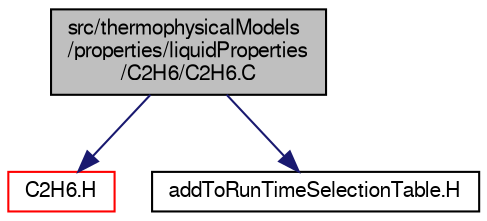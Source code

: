 digraph "src/thermophysicalModels/properties/liquidProperties/C2H6/C2H6.C"
{
  bgcolor="transparent";
  edge [fontname="FreeSans",fontsize="10",labelfontname="FreeSans",labelfontsize="10"];
  node [fontname="FreeSans",fontsize="10",shape=record];
  Node0 [label="src/thermophysicalModels\l/properties/liquidProperties\l/C2H6/C2H6.C",height=0.2,width=0.4,color="black", fillcolor="grey75", style="filled", fontcolor="black"];
  Node0 -> Node1 [color="midnightblue",fontsize="10",style="solid",fontname="FreeSans"];
  Node1 [label="C2H6.H",height=0.2,width=0.4,color="red",URL="$a15683.html"];
  Node0 -> Node93 [color="midnightblue",fontsize="10",style="solid",fontname="FreeSans"];
  Node93 [label="addToRunTimeSelectionTable.H",height=0.2,width=0.4,color="black",URL="$a09263.html",tooltip="Macros for easy insertion into run-time selection tables. "];
}
